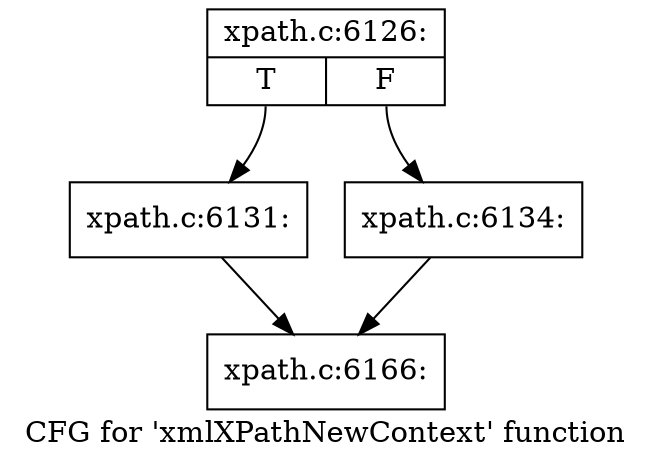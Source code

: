 digraph "CFG for 'xmlXPathNewContext' function" {
	label="CFG for 'xmlXPathNewContext' function";

	Node0x55e6b254ebf0 [shape=record,label="{xpath.c:6126:|{<s0>T|<s1>F}}"];
	Node0x55e6b254ebf0:s0 -> Node0x55e6b2555500;
	Node0x55e6b254ebf0:s1 -> Node0x55e6b2555550;
	Node0x55e6b2555500 [shape=record,label="{xpath.c:6131:}"];
	Node0x55e6b2555500 -> Node0x55e6b25507e0;
	Node0x55e6b2555550 [shape=record,label="{xpath.c:6134:}"];
	Node0x55e6b2555550 -> Node0x55e6b25507e0;
	Node0x55e6b25507e0 [shape=record,label="{xpath.c:6166:}"];
}
